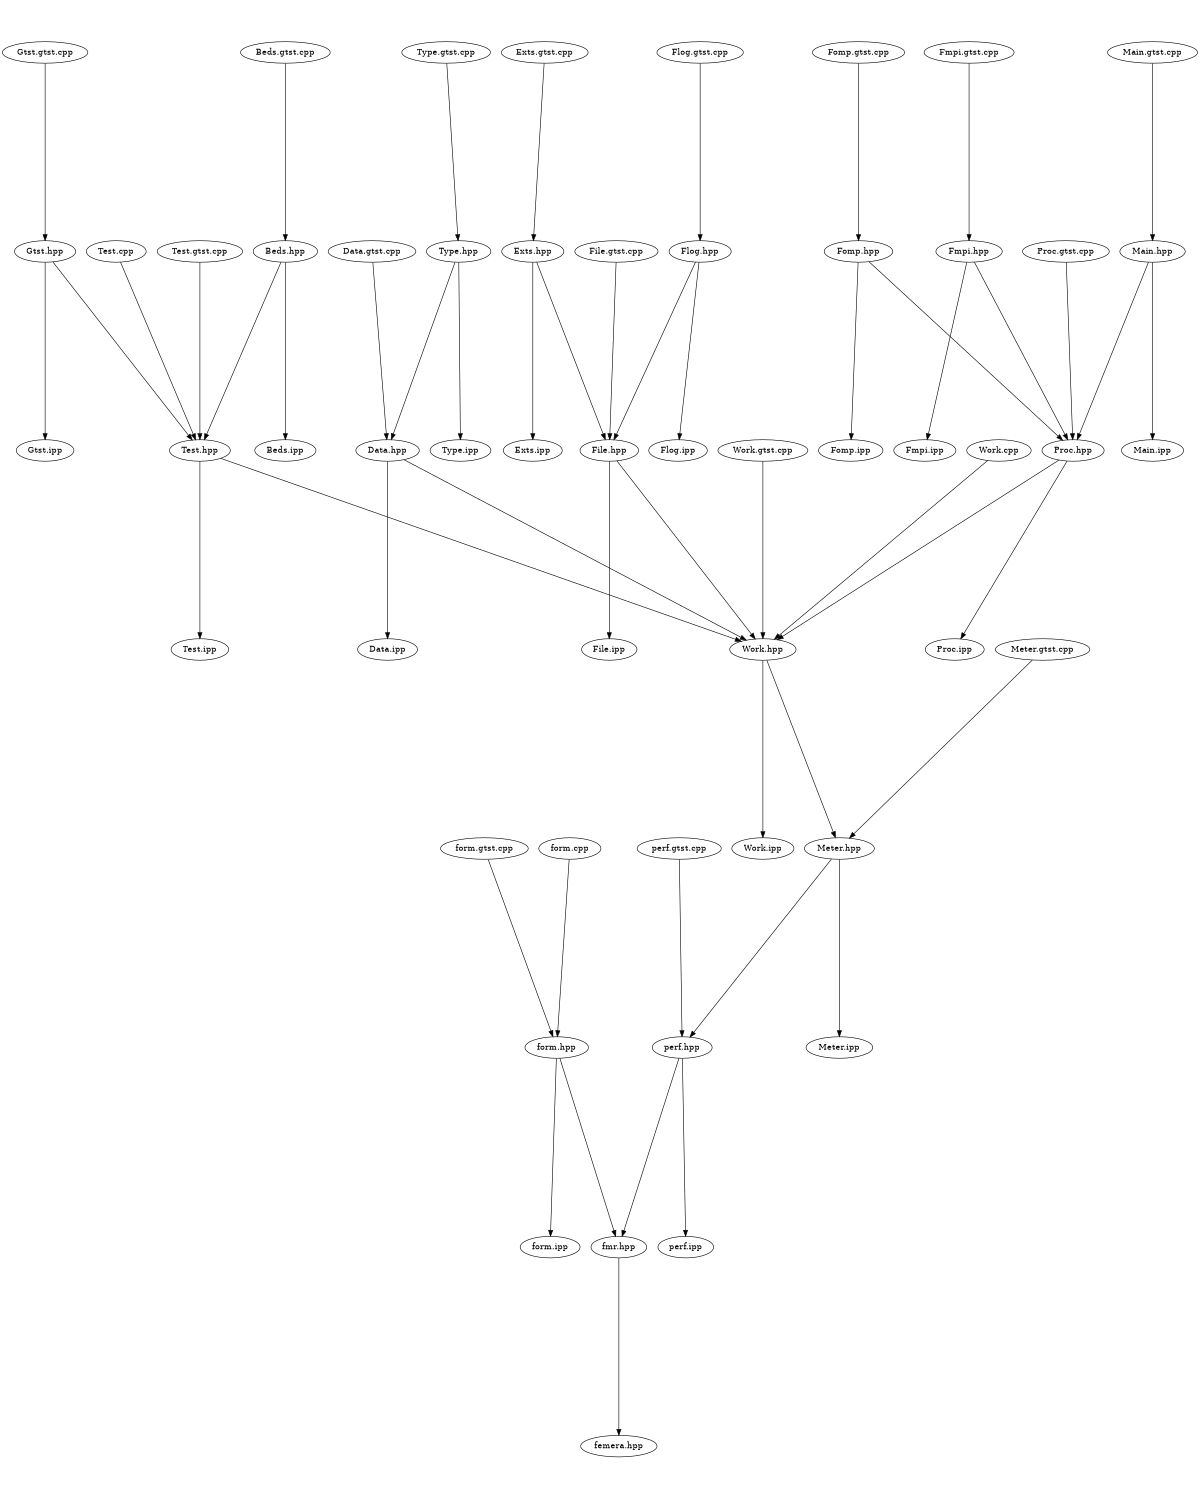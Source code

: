 digraph "source tree" {
    overlap=scale;
    size="8,10";
    ratio="fill";
    fontsize="16";
    fontname="Helvetica";
	clusterrank="local";
	"Meter.hpp" -> "perf.hpp"
	"Fomp.hpp" -> "Fomp.ipp"
	"Gtst.hpp" -> "Gtst.ipp"
	"Test.gtst.cpp" -> "Test.hpp"
	"Exts.hpp" -> "Exts.ipp"
	"Type.hpp" -> "Data.hpp"
	"Type.gtst.cpp" -> "Type.hpp"
	"Fmpi.hpp" -> "Fmpi.ipp"
	"File.hpp" -> "Work.hpp"
	"form.cpp" -> "form.hpp"
	"Flog.gtst.cpp" -> "Flog.hpp"
	"Fmpi.gtst.cpp" -> "Fmpi.hpp"
	"perf.hpp" -> "perf.ipp"
	"File.gtst.cpp" -> "File.hpp"
	"perf.gtst.cpp" -> "perf.hpp"
	"Work.cpp" -> "Work.hpp"
	"Main.hpp" -> "Main.ipp"
	"Proc.hpp" -> "Proc.ipp"
	"Test.cpp" -> "Test.hpp"
	"perf.hpp" -> "fmr.hpp"
	"Exts.gtst.cpp" -> "Exts.hpp"
	"Data.gtst.cpp" -> "Data.hpp"
	"Beds.gtst.cpp" -> "Beds.hpp"
	"Exts.hpp" -> "File.hpp"
	"Data.hpp" -> "Data.ipp"
	"Fomp.gtst.cpp" -> "Fomp.hpp"
	"form.gtst.cpp" -> "form.hpp"
	"Proc.gtst.cpp" -> "Proc.hpp"
	"Type.hpp" -> "Type.ipp"
	"Work.hpp" -> "Work.ipp"
	"Fmpi.hpp" -> "Proc.hpp"
	"Meter.gtst.cpp" -> "Meter.hpp"
	"Test.hpp" -> "Work.hpp"
	"Beds.hpp" -> "Test.hpp"
	"Gtst.gtst.cpp" -> "Gtst.hpp"
	"fmr.hpp" -> "femera.hpp"
	"form.hpp" -> "form.ipp"
	"form.hpp" -> "fmr.hpp"
	"Proc.hpp" -> "Work.hpp"
	"Gtst.hpp" -> "Test.hpp"
	"Data.hpp" -> "Work.hpp"
	"Beds.hpp" -> "Beds.ipp"
	"Work.hpp" -> "Meter.hpp"
	"Main.gtst.cpp" -> "Main.hpp"
	"Work.gtst.cpp" -> "Work.hpp"
	"Fomp.hpp" -> "Proc.hpp"
	"Main.hpp" -> "Proc.hpp"
	"File.hpp" -> "File.ipp"
	"Flog.hpp" -> "Flog.ipp"
	"Flog.hpp" -> "File.hpp"
	"Meter.hpp" -> "Meter.ipp"
	"Test.hpp" -> "Test.ipp"
}
